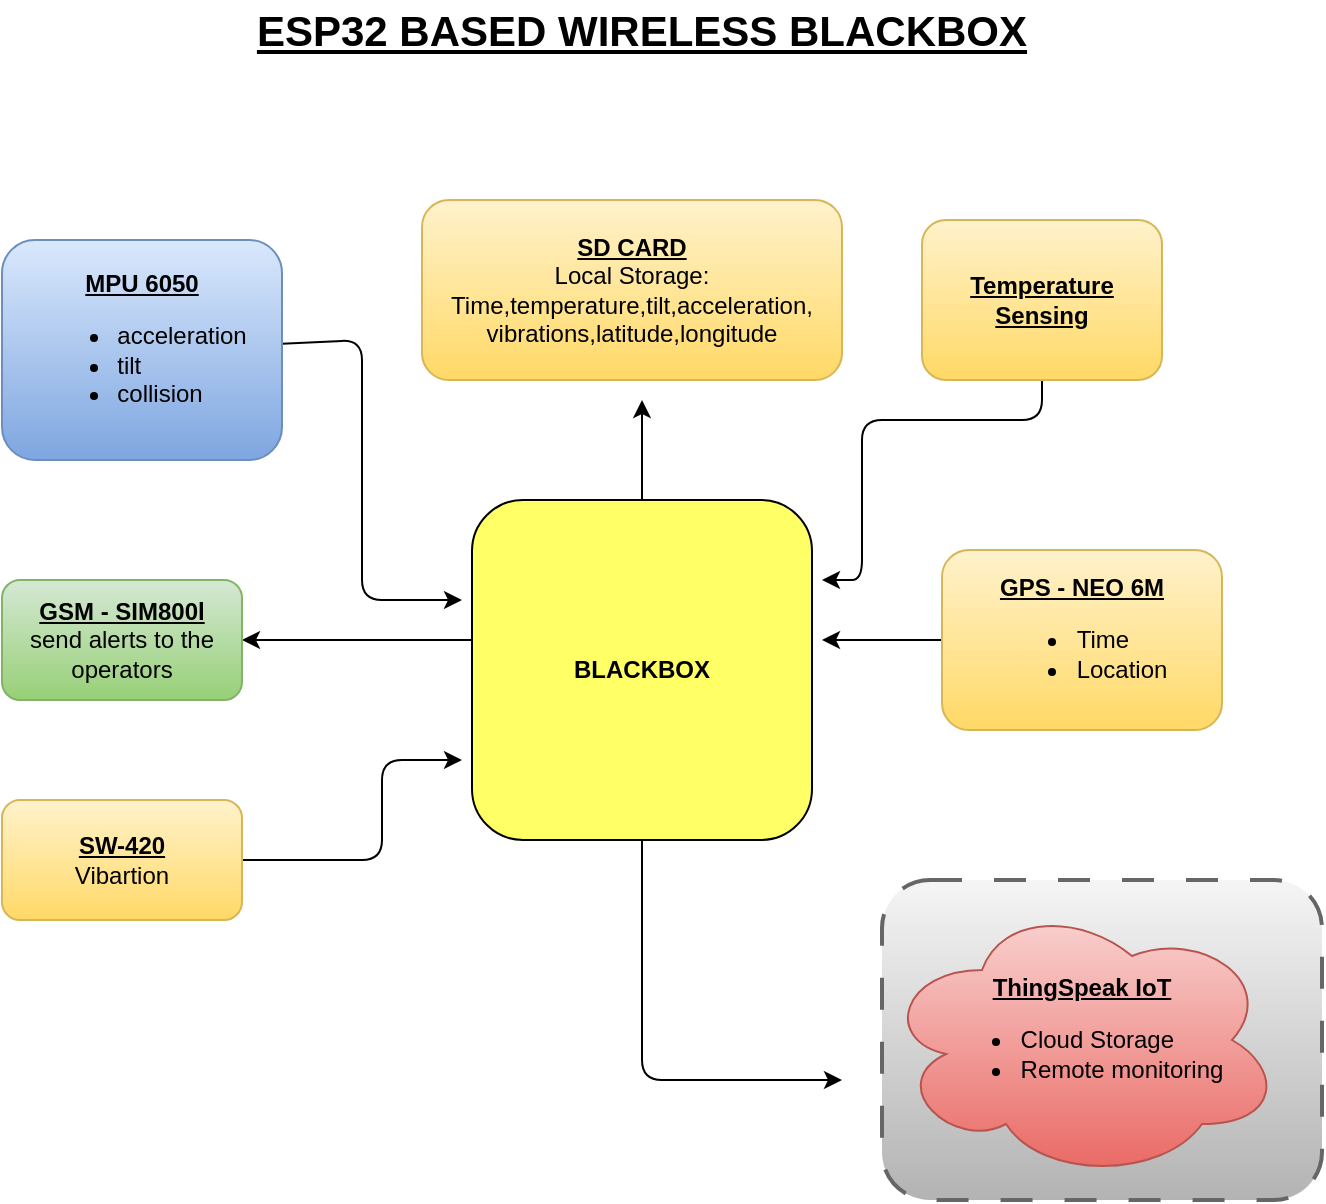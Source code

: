 <mxfile>
    <diagram id="RDW35e0vOoXJEhRWrIk-" name="Page-1">
        <mxGraphModel dx="662" dy="475" grid="1" gridSize="10" guides="1" tooltips="1" connect="1" arrows="1" fold="1" page="1" pageScale="1" pageWidth="850" pageHeight="1100" background="#FFFFFF" math="0" shadow="0">
            <root>
                <mxCell id="0"/>
                <mxCell id="1" parent="0"/>
                <mxCell id="11" value="" style="rounded=1;whiteSpace=wrap;html=1;strokeWidth=2;fontSize=21;fillColor=#f5f5f5;gradientColor=#b3b3b3;strokeColor=#666666;dashed=1;dashPattern=8 8;" vertex="1" parent="1">
                    <mxGeometry x="570" y="480" width="220" height="160" as="geometry"/>
                </mxCell>
                <mxCell id="12" style="edgeStyle=none;html=1;fontSize=21;" edge="1" parent="1" source="2">
                    <mxGeometry relative="1" as="geometry">
                        <mxPoint x="450" y="240" as="targetPoint"/>
                    </mxGeometry>
                </mxCell>
                <mxCell id="14" style="edgeStyle=none;html=1;entryX=1;entryY=0.5;entryDx=0;entryDy=0;fontSize=21;" edge="1" parent="1" source="2" target="7">
                    <mxGeometry relative="1" as="geometry">
                        <Array as="points">
                            <mxPoint x="370" y="360"/>
                        </Array>
                    </mxGeometry>
                </mxCell>
                <mxCell id="18" style="edgeStyle=none;html=1;fontSize=21;" edge="1" parent="1" source="2">
                    <mxGeometry relative="1" as="geometry">
                        <mxPoint x="550" y="580" as="targetPoint"/>
                        <Array as="points">
                            <mxPoint x="450" y="580"/>
                        </Array>
                    </mxGeometry>
                </mxCell>
                <mxCell id="2" value="&lt;b&gt;BLACKBOX&lt;/b&gt;" style="whiteSpace=wrap;html=1;aspect=fixed;fillColor=#FFFF66;rounded=1;" parent="1" vertex="1">
                    <mxGeometry x="365" y="290" width="170" height="170" as="geometry"/>
                </mxCell>
                <mxCell id="13" style="edgeStyle=none;html=1;fontSize=21;" edge="1" parent="1" source="3">
                    <mxGeometry relative="1" as="geometry">
                        <mxPoint x="360" y="340" as="targetPoint"/>
                        <Array as="points">
                            <mxPoint x="310" y="210"/>
                            <mxPoint x="310" y="340"/>
                            <mxPoint x="330" y="340"/>
                        </Array>
                    </mxGeometry>
                </mxCell>
                <mxCell id="3" value="&lt;u&gt;&lt;b&gt;MPU 6050&lt;/b&gt;&lt;/u&gt;&lt;br&gt;&lt;div style=&quot;text-align: left;&quot;&gt;&lt;ul&gt;&lt;li&gt;&lt;span style=&quot;background-color: initial;&quot;&gt;acceleration&lt;/span&gt;&lt;/li&gt;&lt;li&gt;&lt;span style=&quot;background-color: initial;&quot;&gt;tilt&lt;/span&gt;&lt;/li&gt;&lt;li&gt;&lt;span style=&quot;background-color: initial;&quot;&gt;collision&lt;/span&gt;&lt;/li&gt;&lt;/ul&gt;&lt;/div&gt;" style="rounded=1;whiteSpace=wrap;html=1;fillColor=#dae8fc;gradientColor=#7ea6e0;strokeColor=#6c8ebf;" vertex="1" parent="1">
                    <mxGeometry x="130" y="160" width="140" height="110" as="geometry"/>
                </mxCell>
                <mxCell id="4" value="&lt;b&gt;&lt;u&gt;SD CARD&lt;/u&gt;&lt;/b&gt;&lt;br&gt;Local Storage:&lt;br&gt;Time,temperature,tilt,acceleration, vibrations,latitude,longitude" style="rounded=1;whiteSpace=wrap;html=1;align=center;fillColor=#fff2cc;gradientColor=#ffd966;strokeColor=#d6b656;" vertex="1" parent="1">
                    <mxGeometry x="340" y="140" width="210" height="90" as="geometry"/>
                </mxCell>
                <mxCell id="17" style="edgeStyle=none;html=1;fontSize=21;" edge="1" parent="1" source="5">
                    <mxGeometry relative="1" as="geometry">
                        <mxPoint x="540" y="360" as="targetPoint"/>
                    </mxGeometry>
                </mxCell>
                <mxCell id="5" value="&lt;b&gt;&lt;u&gt;GPS - NEO 6M&lt;/u&gt;&lt;/b&gt;&lt;br&gt;&lt;div style=&quot;text-align: left;&quot;&gt;&lt;ul&gt;&lt;li&gt;&lt;span style=&quot;background-color: initial;&quot;&gt;Time&lt;/span&gt;&lt;/li&gt;&lt;li&gt;&lt;span style=&quot;background-color: initial;&quot;&gt;Location&lt;/span&gt;&lt;/li&gt;&lt;/ul&gt;&lt;/div&gt;" style="rounded=1;whiteSpace=wrap;html=1;fillColor=#fff2cc;gradientColor=#ffd966;strokeColor=#d6b656;" vertex="1" parent="1">
                    <mxGeometry x="600" y="315" width="140" height="90" as="geometry"/>
                </mxCell>
                <mxCell id="6" value="&lt;b&gt;&lt;u&gt;ThingSpeak IoT&lt;/u&gt;&lt;/b&gt;&lt;br&gt;&lt;div style=&quot;text-align: left;&quot;&gt;&lt;ul&gt;&lt;li&gt;&lt;span style=&quot;background-color: initial;&quot;&gt;Cloud Storage&lt;/span&gt;&lt;/li&gt;&lt;li&gt;&lt;span style=&quot;background-color: initial;&quot;&gt;Remote monitoring&lt;/span&gt;&lt;/li&gt;&lt;/ul&gt;&lt;/div&gt;" style="ellipse;shape=cloud;whiteSpace=wrap;html=1;fillColor=#f8cecc;gradientColor=#ea6b66;strokeColor=#b85450;" vertex="1" parent="1">
                    <mxGeometry x="570" y="490" width="200" height="140" as="geometry"/>
                </mxCell>
                <mxCell id="7" value="&lt;b&gt;&lt;u&gt;GSM - SIM800l&lt;/u&gt;&lt;/b&gt;&lt;br&gt;send alerts to the operators" style="rounded=1;whiteSpace=wrap;html=1;fillColor=#d5e8d4;gradientColor=#97d077;strokeColor=#82b366;" vertex="1" parent="1">
                    <mxGeometry x="130" y="330" width="120" height="60" as="geometry"/>
                </mxCell>
                <mxCell id="8" value="ESP32 BASED WIRELESS BLACKBOX" style="text;html=1;strokeColor=none;fillColor=none;align=center;verticalAlign=middle;whiteSpace=wrap;rounded=0;strokeWidth=2;fontSize=21;fontStyle=5" vertex="1" parent="1">
                    <mxGeometry x="250" y="40" width="400" height="30" as="geometry"/>
                </mxCell>
                <mxCell id="15" style="edgeStyle=none;html=1;fontSize=21;" edge="1" parent="1" source="9">
                    <mxGeometry relative="1" as="geometry">
                        <mxPoint x="360" y="420" as="targetPoint"/>
                        <Array as="points">
                            <mxPoint x="320" y="470"/>
                            <mxPoint x="320" y="420"/>
                        </Array>
                    </mxGeometry>
                </mxCell>
                <mxCell id="9" value="&lt;u style=&quot;font-weight: bold;&quot;&gt;SW-420&lt;/u&gt;&lt;br&gt;&lt;div style=&quot;&quot;&gt;&lt;span style=&quot;background-color: initial;&quot;&gt;Vibartion&lt;/span&gt;&lt;br&gt;&lt;/div&gt;" style="rounded=1;whiteSpace=wrap;html=1;align=center;fillColor=#fff2cc;gradientColor=#ffd966;strokeColor=#d6b656;" vertex="1" parent="1">
                    <mxGeometry x="130" y="440" width="120" height="60" as="geometry"/>
                </mxCell>
                <mxCell id="16" style="edgeStyle=none;html=1;fontSize=21;" edge="1" parent="1" source="10">
                    <mxGeometry relative="1" as="geometry">
                        <mxPoint x="540" y="330" as="targetPoint"/>
                        <Array as="points">
                            <mxPoint x="650" y="250"/>
                            <mxPoint x="560" y="250"/>
                            <mxPoint x="560" y="330"/>
                            <mxPoint x="550" y="330"/>
                        </Array>
                    </mxGeometry>
                </mxCell>
                <mxCell id="10" value="&lt;b&gt;&lt;u&gt;Temperature Sensing&lt;/u&gt;&lt;/b&gt;" style="rounded=1;whiteSpace=wrap;html=1;align=center;fillColor=#fff2cc;gradientColor=#ffd966;strokeColor=#d6b656;" vertex="1" parent="1">
                    <mxGeometry x="590" y="150" width="120" height="80" as="geometry"/>
                </mxCell>
            </root>
        </mxGraphModel>
    </diagram>
</mxfile>